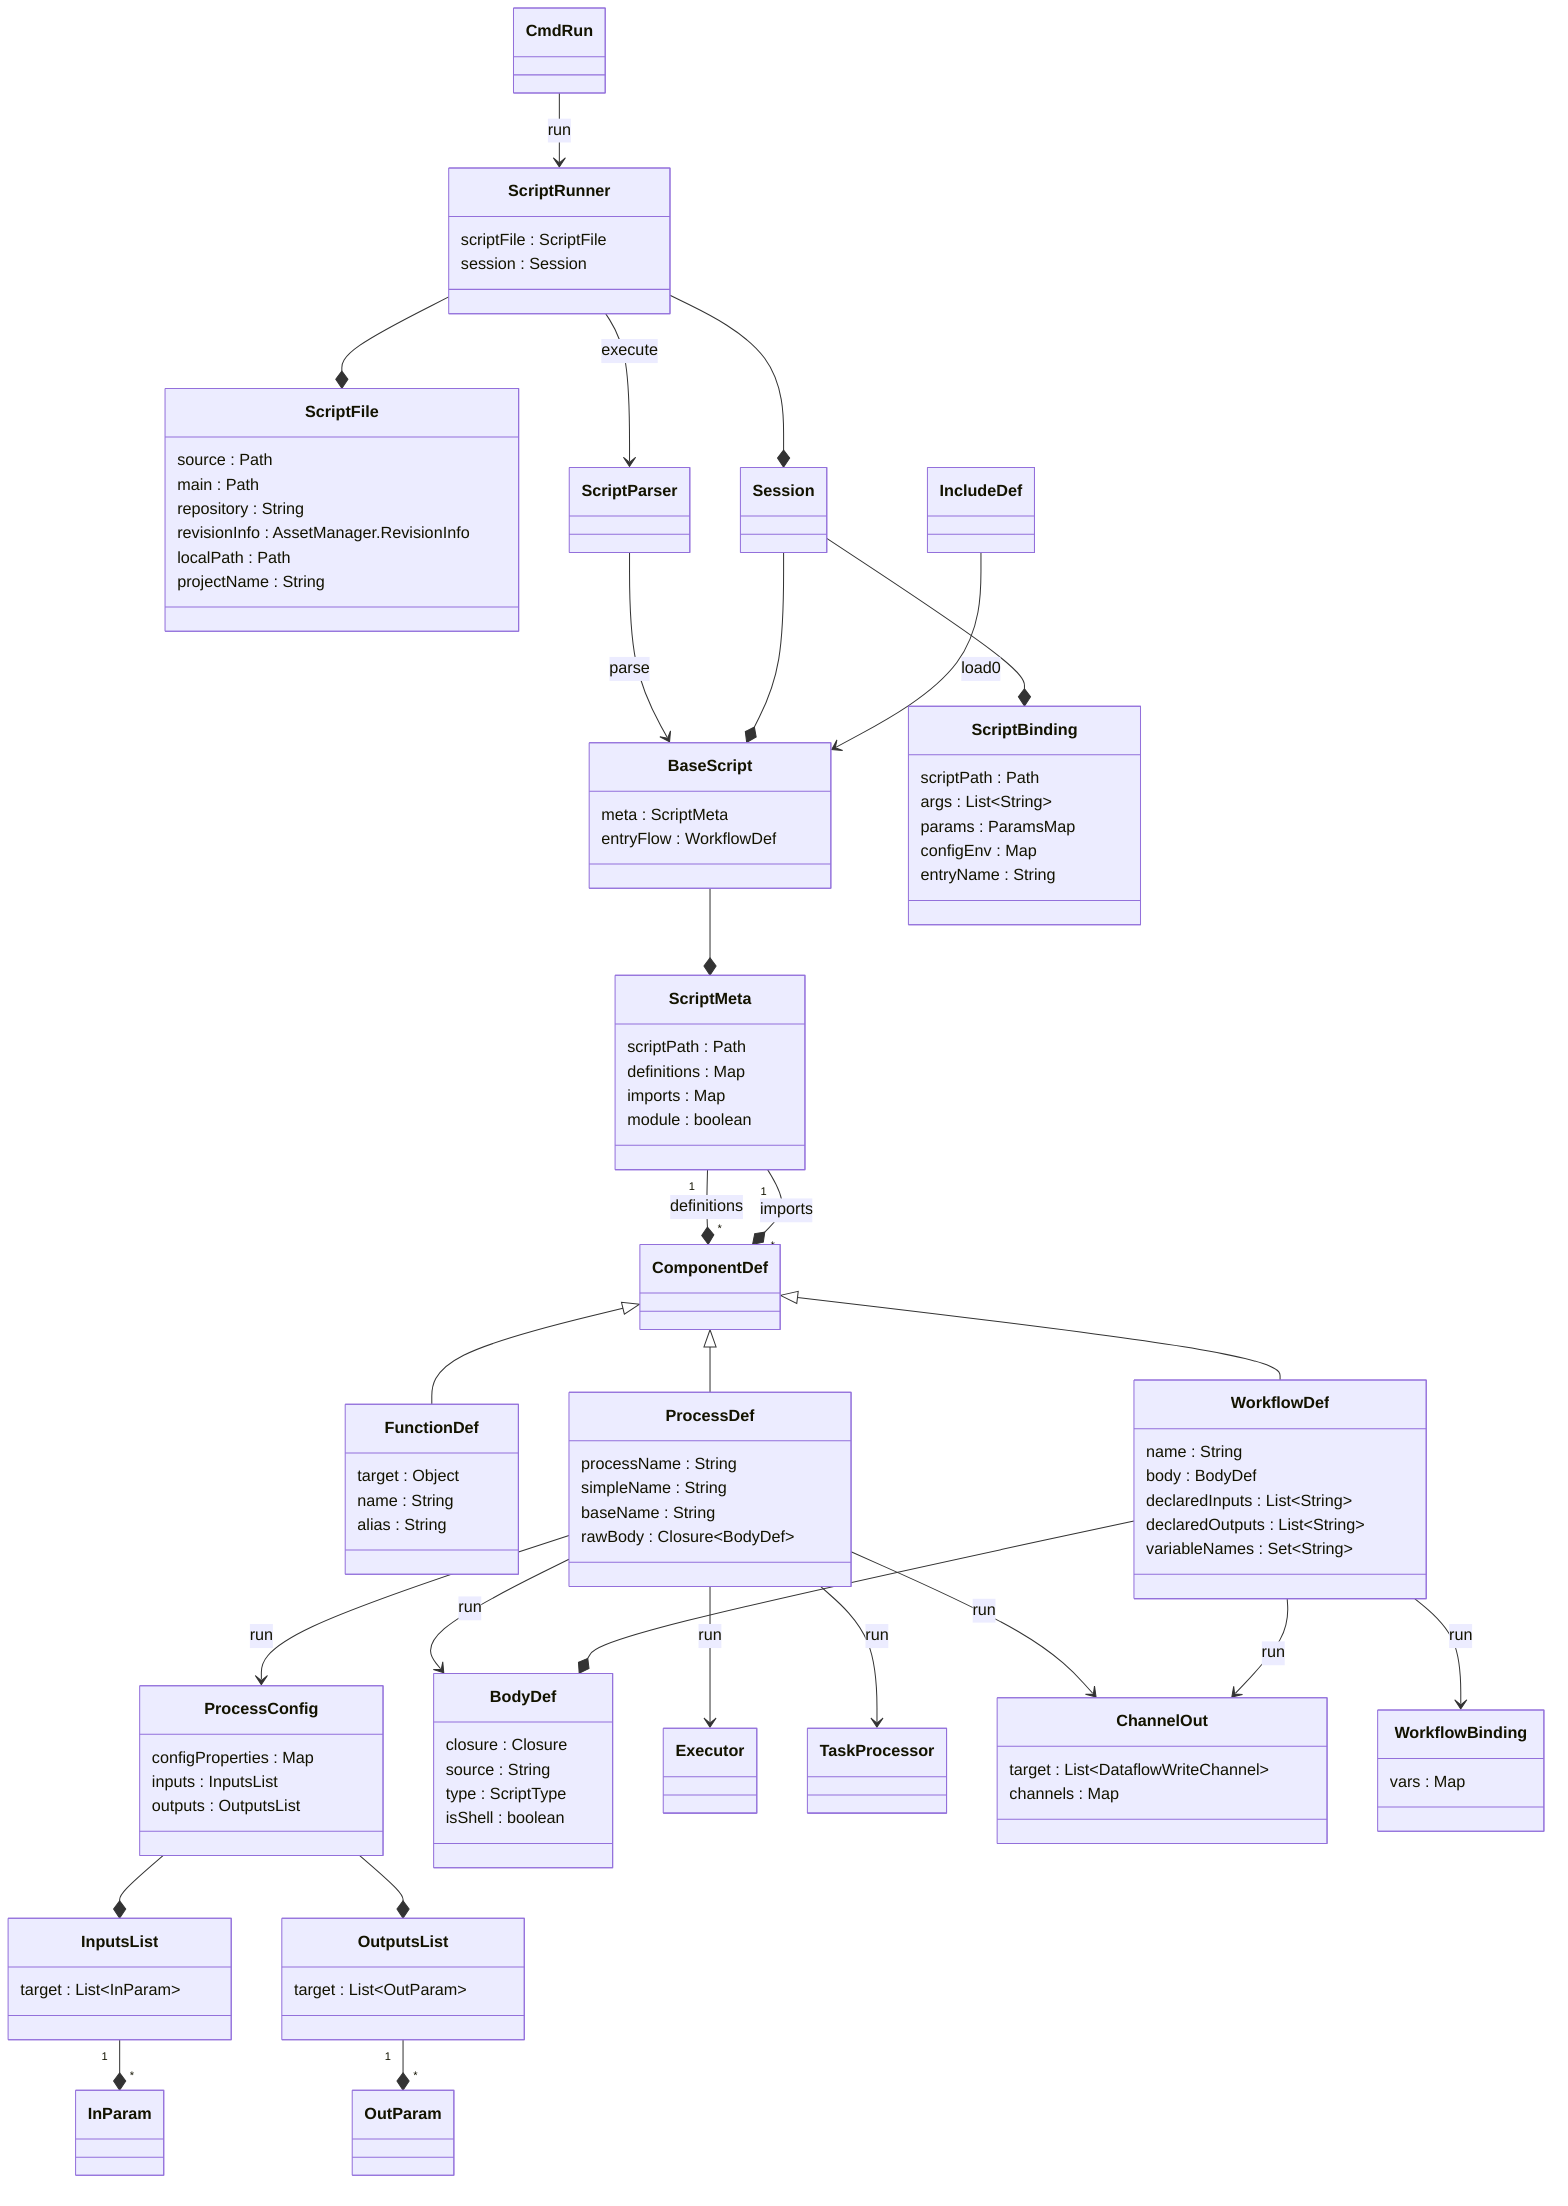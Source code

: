 classDiagram
    %%
    %% nextflow.script
    %%
    CmdRun --> ScriptRunner : run

    class ScriptRunner {
        scriptFile : ScriptFile
        session : Session
    }
    ScriptRunner --* ScriptFile
    ScriptRunner --* Session
    ScriptRunner --> ScriptParser : execute
    ScriptParser --> BaseScript : parse

    class ScriptFile {
        source : Path
        main : Path
        repository : String
        revisionInfo : AssetManager.RevisionInfo
        localPath : Path
        projectName : String
    }

    Session --* BaseScript
    Session --* ScriptBinding

    class ScriptBinding {
        scriptPath : Path
        args : List~String~
        params : ParamsMap
        configEnv : Map
        entryName : String
    }

    IncludeDef --> BaseScript : load0

    class BaseScript {
        meta : ScriptMeta
        entryFlow : WorkflowDef
    }
    BaseScript --* ScriptMeta
    %% BaseScript --> ProcessDef : process
    %% BaseScript --> WorkflowDef : workflow

    class ScriptMeta {
        scriptPath : Path
        definitions : Map
        imports : Map
        module : boolean
    }
    ScriptMeta "1" --* "*" ComponentDef : definitions
    ScriptMeta "1" --* "*" ComponentDef : imports

    ComponentDef <|-- FunctionDef
    ComponentDef <|-- ProcessDef
    ComponentDef <|-- WorkflowDef

    class FunctionDef {
        target : Object
        name : String
        alias : String
    }

    class ProcessDef {
        processName : String
        simpleName : String
        baseName : String
        rawBody : Closure~BodyDef~
    }
    ProcessDef --> ProcessConfig : run
    ProcessDef --> BodyDef : run
    ProcessDef --> Executor : run
    ProcessDef --> TaskProcessor : run
    ProcessDef --> ChannelOut : run

    class WorkflowDef {
        name : String
        body : BodyDef
        declaredInputs : List~String~
        declaredOutputs : List~String~
        variableNames : Set~String~
    }
    WorkflowDef --* BodyDef
    WorkflowDef --> WorkflowBinding : run
    WorkflowDef --> ChannelOut : run

    class ProcessConfig {
        configProperties : Map
        inputs : InputsList
        outputs : OutputsList
    }
    ProcessConfig --* InputsList
    ProcessConfig --* OutputsList

    class BodyDef {
        closure : Closure
        source : String
        type : ScriptType
        isShell : boolean
    }

    class ChannelOut {
        target : List~DataflowWriteChannel~
        channels : Map
    }

    class WorkflowBinding {
        vars : Map
    }

    class InputsList {
        target : List~InParam~
    }
    InputsList "1" --* "*" InParam

    class OutputsList {
        target : List~OutParam~
    }
    OutputsList "1" --* "*" OutParam

    %% InParam <|-- BaseInParam
    %% BaseInParam <|-- EachInParam
    %% BaseInParam <|-- EnvInParam
    %% BaseInParam <|-- FileInParam
    %% BaseInParam <|-- StdInParam
    %% BaseInParam <|-- TupleInParam
    %% BaseInParam <|-- ValueInParam

    %% OutParam <|-- BaseOutParam
    %% BaseOutParam <|-- EachOutParam
    %% BaseOutParam <|-- EnvOutParam
    %% BaseOutParam <|-- FileOutParam
    %% BaseOutParam <|-- StdOutParam
    %% BaseOutParam <|-- TupleOutParam
    %% BaseOutParam <|-- ValueOutParam